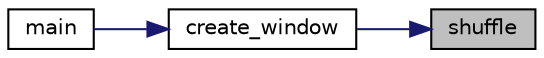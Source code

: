 digraph "shuffle"
{
 // LATEX_PDF_SIZE
  edge [fontname="Helvetica",fontsize="10",labelfontname="Helvetica",labelfontsize="10"];
  node [fontname="Helvetica",fontsize="10",shape=record];
  rankdir="RL";
  Node1 [label="shuffle",height=0.2,width=0.4,color="black", fillcolor="grey75", style="filled", fontcolor="black",tooltip="Mélange le plateau de jeu."];
  Node1 -> Node2 [dir="back",color="midnightblue",fontsize="10",style="solid",fontname="Helvetica"];
  Node2 [label="create_window",height=0.2,width=0.4,color="black", fillcolor="white", style="filled",URL="$frame_8h.html#adbf4a23b001075b18efb14b900bce769",tooltip="Créer la fenêtre et initialise le plateau de jeu."];
  Node2 -> Node3 [dir="back",color="midnightblue",fontsize="10",style="solid",fontname="Helvetica"];
  Node3 [label="main",height=0.2,width=0.4,color="black", fillcolor="white", style="filled",URL="$main_8c.html#abf9e6b7e6f15df4b525a2e7705ba3089",tooltip="Fonction principale."];
}
